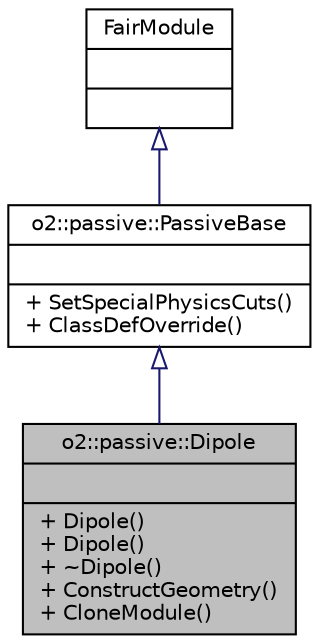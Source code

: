 digraph "o2::passive::Dipole"
{
 // INTERACTIVE_SVG=YES
  bgcolor="transparent";
  edge [fontname="Helvetica",fontsize="10",labelfontname="Helvetica",labelfontsize="10"];
  node [fontname="Helvetica",fontsize="10",shape=record];
  Node3 [label="{o2::passive::Dipole\n||+ Dipole()\l+ Dipole()\l+ ~Dipole()\l+ ConstructGeometry()\l+ CloneModule()\l}",height=0.2,width=0.4,color="black", fillcolor="grey75", style="filled", fontcolor="black"];
  Node4 -> Node3 [dir="back",color="midnightblue",fontsize="10",style="solid",arrowtail="onormal",fontname="Helvetica"];
  Node4 [label="{o2::passive::PassiveBase\n||+ SetSpecialPhysicsCuts()\l+ ClassDefOverride()\l}",height=0.2,width=0.4,color="black",URL="$d6/dfc/classo2_1_1passive_1_1PassiveBase.html",tooltip="a common base class for passive modules - implementing generic functions "];
  Node5 -> Node4 [dir="back",color="midnightblue",fontsize="10",style="solid",arrowtail="onormal",fontname="Helvetica"];
  Node5 [label="{FairModule\n||}",height=0.2,width=0.4,color="black",URL="$d4/d06/classFairModule.html"];
}
